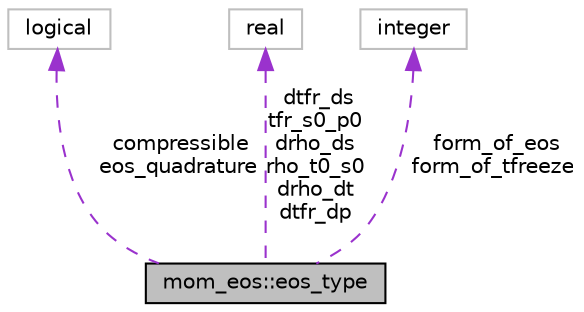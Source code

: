 digraph "mom_eos::eos_type"
{
 // INTERACTIVE_SVG=YES
 // LATEX_PDF_SIZE
  edge [fontname="Helvetica",fontsize="10",labelfontname="Helvetica",labelfontsize="10"];
  node [fontname="Helvetica",fontsize="10",shape=record];
  Node1 [label="mom_eos::eos_type",height=0.2,width=0.4,color="black", fillcolor="grey75", style="filled", fontcolor="black",tooltip="A control structure for the equation of state."];
  Node2 -> Node1 [dir="back",color="darkorchid3",fontsize="10",style="dashed",label=" compressible\neos_quadrature" ,fontname="Helvetica"];
  Node2 [label="logical",height=0.2,width=0.4,color="grey75", fillcolor="white", style="filled",tooltip=" "];
  Node3 -> Node1 [dir="back",color="darkorchid3",fontsize="10",style="dashed",label=" dtfr_ds\ntfr_s0_p0\ndrho_ds\nrho_t0_s0\ndrho_dt\ndtfr_dp" ,fontname="Helvetica"];
  Node3 [label="real",height=0.2,width=0.4,color="grey75", fillcolor="white", style="filled",tooltip=" "];
  Node4 -> Node1 [dir="back",color="darkorchid3",fontsize="10",style="dashed",label=" form_of_eos\nform_of_tfreeze" ,fontname="Helvetica"];
  Node4 [label="integer",height=0.2,width=0.4,color="grey75", fillcolor="white", style="filled",tooltip=" "];
}
